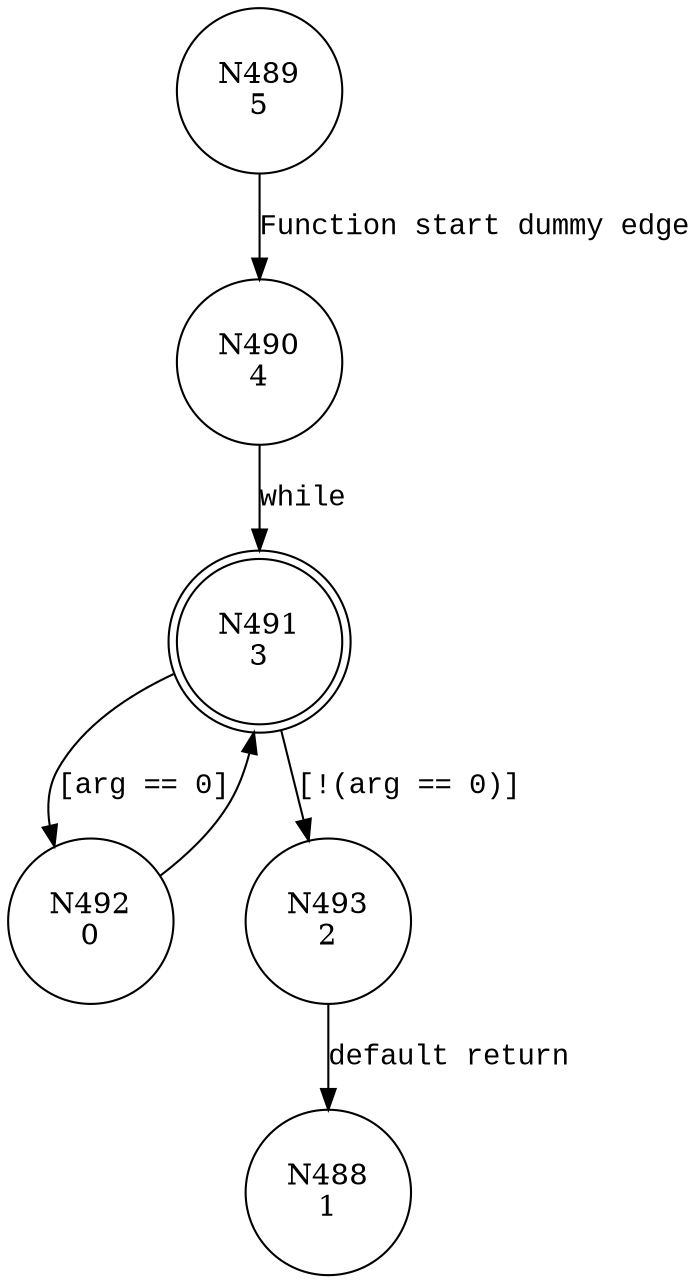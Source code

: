 digraph __VERIFIER_assume {
489 [shape="circle" label="N489\n5"]
490 [shape="circle" label="N490\n4"]
491 [shape="doublecircle" label="N491\n3"]
492 [shape="circle" label="N492\n0"]
493 [shape="circle" label="N493\n2"]
488 [shape="circle" label="N488\n1"]
489 -> 490 [label="Function start dummy edge" fontname="Courier New"]
491 -> 492 [label="[arg == 0]" fontname="Courier New"]
491 -> 493 [label="[!(arg == 0)]" fontname="Courier New"]
492 -> 491 [label="" fontname="Courier New"]
490 -> 491 [label="while" fontname="Courier New"]
493 -> 488 [label="default return" fontname="Courier New"]
}